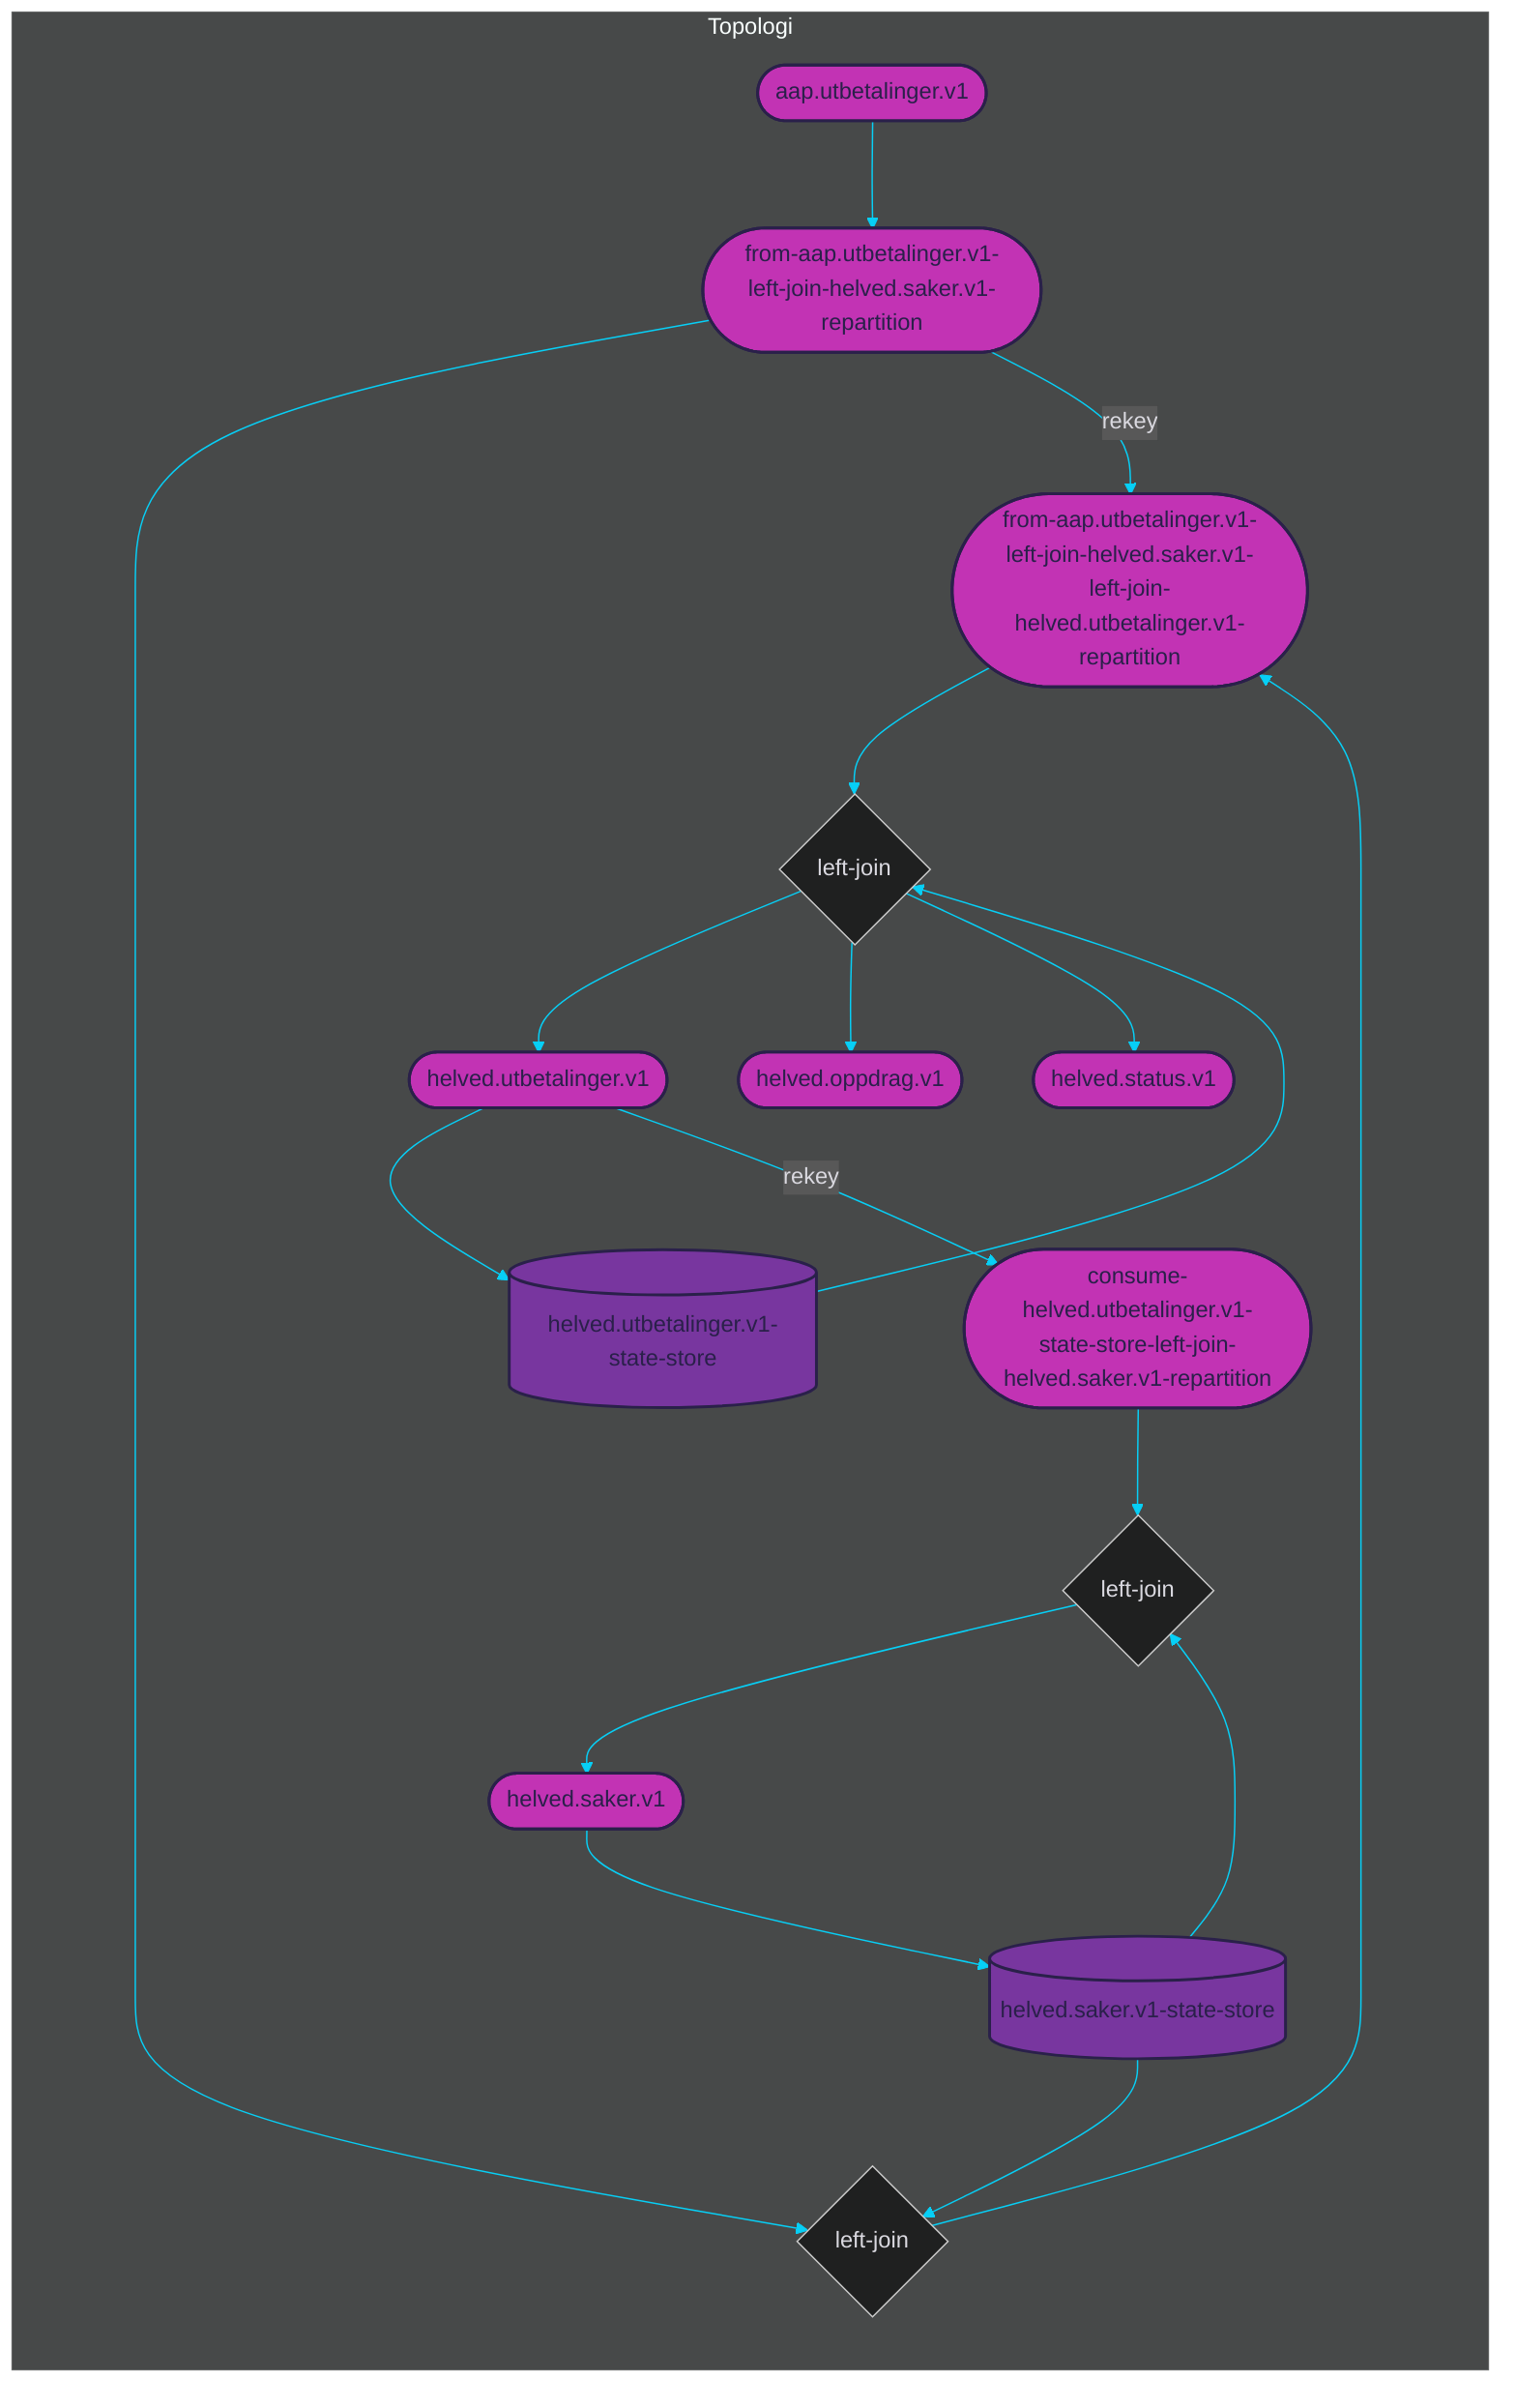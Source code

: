%%{init: {'theme': 'dark', 'themeVariables': { 'primaryColor': '#07cff6', 'textColor': '#dad9e0', 'lineColor': '#07cff6'}}}%%

graph LR

subgraph Topologi
    %% TOPICS
    from-aap.utbetalinger.v1-left-join-helved.saker.v1-left-join-helved.utbetalinger.v1-repartition([from-aap.utbetalinger.v1-left-join-helved.saker.v1-left-join-helved.utbetalinger.v1-repartition])
	helved.utbetalinger.v1([helved.utbetalinger.v1])
	consume-helved.utbetalinger.v1-state-store-left-join-helved.saker.v1-repartition([consume-helved.utbetalinger.v1-state-store-left-join-helved.saker.v1-repartition])
	helved.oppdrag.v1([helved.oppdrag.v1])
	helved.status.v1([helved.status.v1])
	from-aap.utbetalinger.v1-left-join-helved.saker.v1-repartition([from-aap.utbetalinger.v1-left-join-helved.saker.v1-repartition])
	helved.saker.v1([helved.saker.v1])
	aap.utbetalinger.v1([aap.utbetalinger.v1])

    %% JOINS
    from-aap.utbetalinger.v1-left-join-helved.saker.v1-left-join-helved.utbetalinger.v1{left-join}
	from-aap.utbetalinger.v1-left-join-helved.saker.v1{left-join}
	consume-helved.utbetalinger.v1-state-store-left-join-helved.saker.v1{left-join}

    %% STATE PROCESSORS
    
    
    %% STATE STORES
    helved.utbetalinger.v1-state-store[(helved.utbetalinger.v1-state-store)]
	helved.saker.v1-state-store[(helved.saker.v1-state-store)]
    
    %% DATABASES
    
    

    %% PROCESSOR API JOBS
    
    
    %% JOIN STREAMS
    from-aap.utbetalinger.v1-left-join-helved.saker.v1-left-join-helved.utbetalinger.v1-repartition --> from-aap.utbetalinger.v1-left-join-helved.saker.v1-left-join-helved.utbetalinger.v1
	helved.utbetalinger.v1-state-store --> from-aap.utbetalinger.v1-left-join-helved.saker.v1-left-join-helved.utbetalinger.v1
	from-aap.utbetalinger.v1-left-join-helved.saker.v1-left-join-helved.utbetalinger.v1 --> helved.utbetalinger.v1
	from-aap.utbetalinger.v1-left-join-helved.saker.v1-left-join-helved.utbetalinger.v1 --> helved.oppdrag.v1
	from-aap.utbetalinger.v1-left-join-helved.saker.v1-left-join-helved.utbetalinger.v1 --> helved.status.v1
	from-aap.utbetalinger.v1-left-join-helved.saker.v1-repartition --> from-aap.utbetalinger.v1-left-join-helved.saker.v1
	helved.saker.v1-state-store --> from-aap.utbetalinger.v1-left-join-helved.saker.v1
	from-aap.utbetalinger.v1-left-join-helved.saker.v1 --> from-aap.utbetalinger.v1-left-join-helved.saker.v1-left-join-helved.utbetalinger.v1-repartition
	consume-helved.utbetalinger.v1-state-store-left-join-helved.saker.v1-repartition --> consume-helved.utbetalinger.v1-state-store-left-join-helved.saker.v1
	helved.saker.v1-state-store --> consume-helved.utbetalinger.v1-state-store-left-join-helved.saker.v1
	consume-helved.utbetalinger.v1-state-store-left-join-helved.saker.v1 --> helved.saker.v1

    %% TABLE STREAMS
    helved.utbetalinger.v1 --> helved.utbetalinger.v1-state-store
	helved.saker.v1 --> helved.saker.v1-state-store

    %% JOB STREAMS
    
    
    %% BRANCH STREAMS
    

    %% REPARTITION STREAMS
    helved.utbetalinger.v1 --> |rekey| consume-helved.utbetalinger.v1-state-store-left-join-helved.saker.v1-repartition
	from-aap.utbetalinger.v1-left-join-helved.saker.v1-repartition --> |rekey| from-aap.utbetalinger.v1-left-join-helved.saker.v1-left-join-helved.utbetalinger.v1-repartition
    
    %% BASIC STREAMS
    aap.utbetalinger.v1 --> from-aap.utbetalinger.v1-left-join-helved.saker.v1-repartition
    
    %% CUSTOM PROCESS STREAMS
    
end

%% COLORS
%% light    #dad9e0
%% purple   #78369f
%% pink     #c233b4
%% dark     #2a204a
%% blue     #07cff6

%% STYLES
style from-aap.utbetalinger.v1-left-join-helved.saker.v1-left-join-helved.utbetalinger.v1-repartition fill:#c233b4, stroke:#2a204a, stroke-width:2px, color:#2a204a
style helved.utbetalinger.v1 fill:#c233b4, stroke:#2a204a, stroke-width:2px, color:#2a204a
style consume-helved.utbetalinger.v1-state-store-left-join-helved.saker.v1-repartition fill:#c233b4, stroke:#2a204a, stroke-width:2px, color:#2a204a
style helved.oppdrag.v1 fill:#c233b4, stroke:#2a204a, stroke-width:2px, color:#2a204a
style helved.status.v1 fill:#c233b4, stroke:#2a204a, stroke-width:2px, color:#2a204a
style from-aap.utbetalinger.v1-left-join-helved.saker.v1-repartition fill:#c233b4, stroke:#2a204a, stroke-width:2px, color:#2a204a
style helved.saker.v1 fill:#c233b4, stroke:#2a204a, stroke-width:2px, color:#2a204a
style aap.utbetalinger.v1 fill:#c233b4, stroke:#2a204a, stroke-width:2px, color:#2a204a
style helved.utbetalinger.v1-state-store fill:#78369f, stroke:#2a204a, stroke-width:2px, color:#2a204a
style helved.saker.v1-state-store fill:#78369f, stroke:#2a204a, stroke-width:2px, color:#2a204a